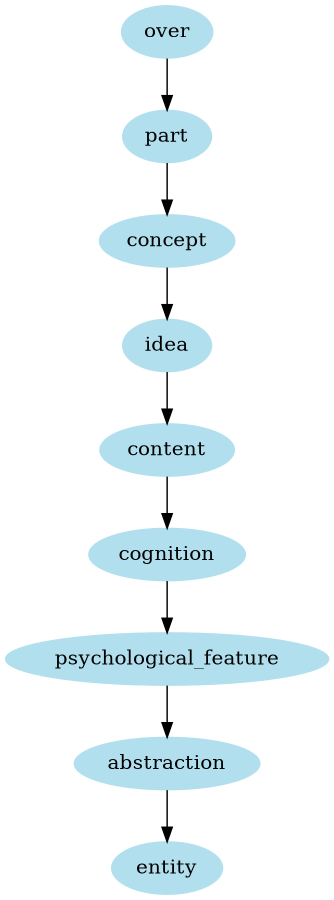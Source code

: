 digraph unix {
	node [color=lightblue2 style=filled]
	size="6,6"
	over -> part
	part -> concept
	concept -> idea
	idea -> content
	content -> cognition
	cognition -> psychological_feature
	psychological_feature -> abstraction
	abstraction -> entity
}
